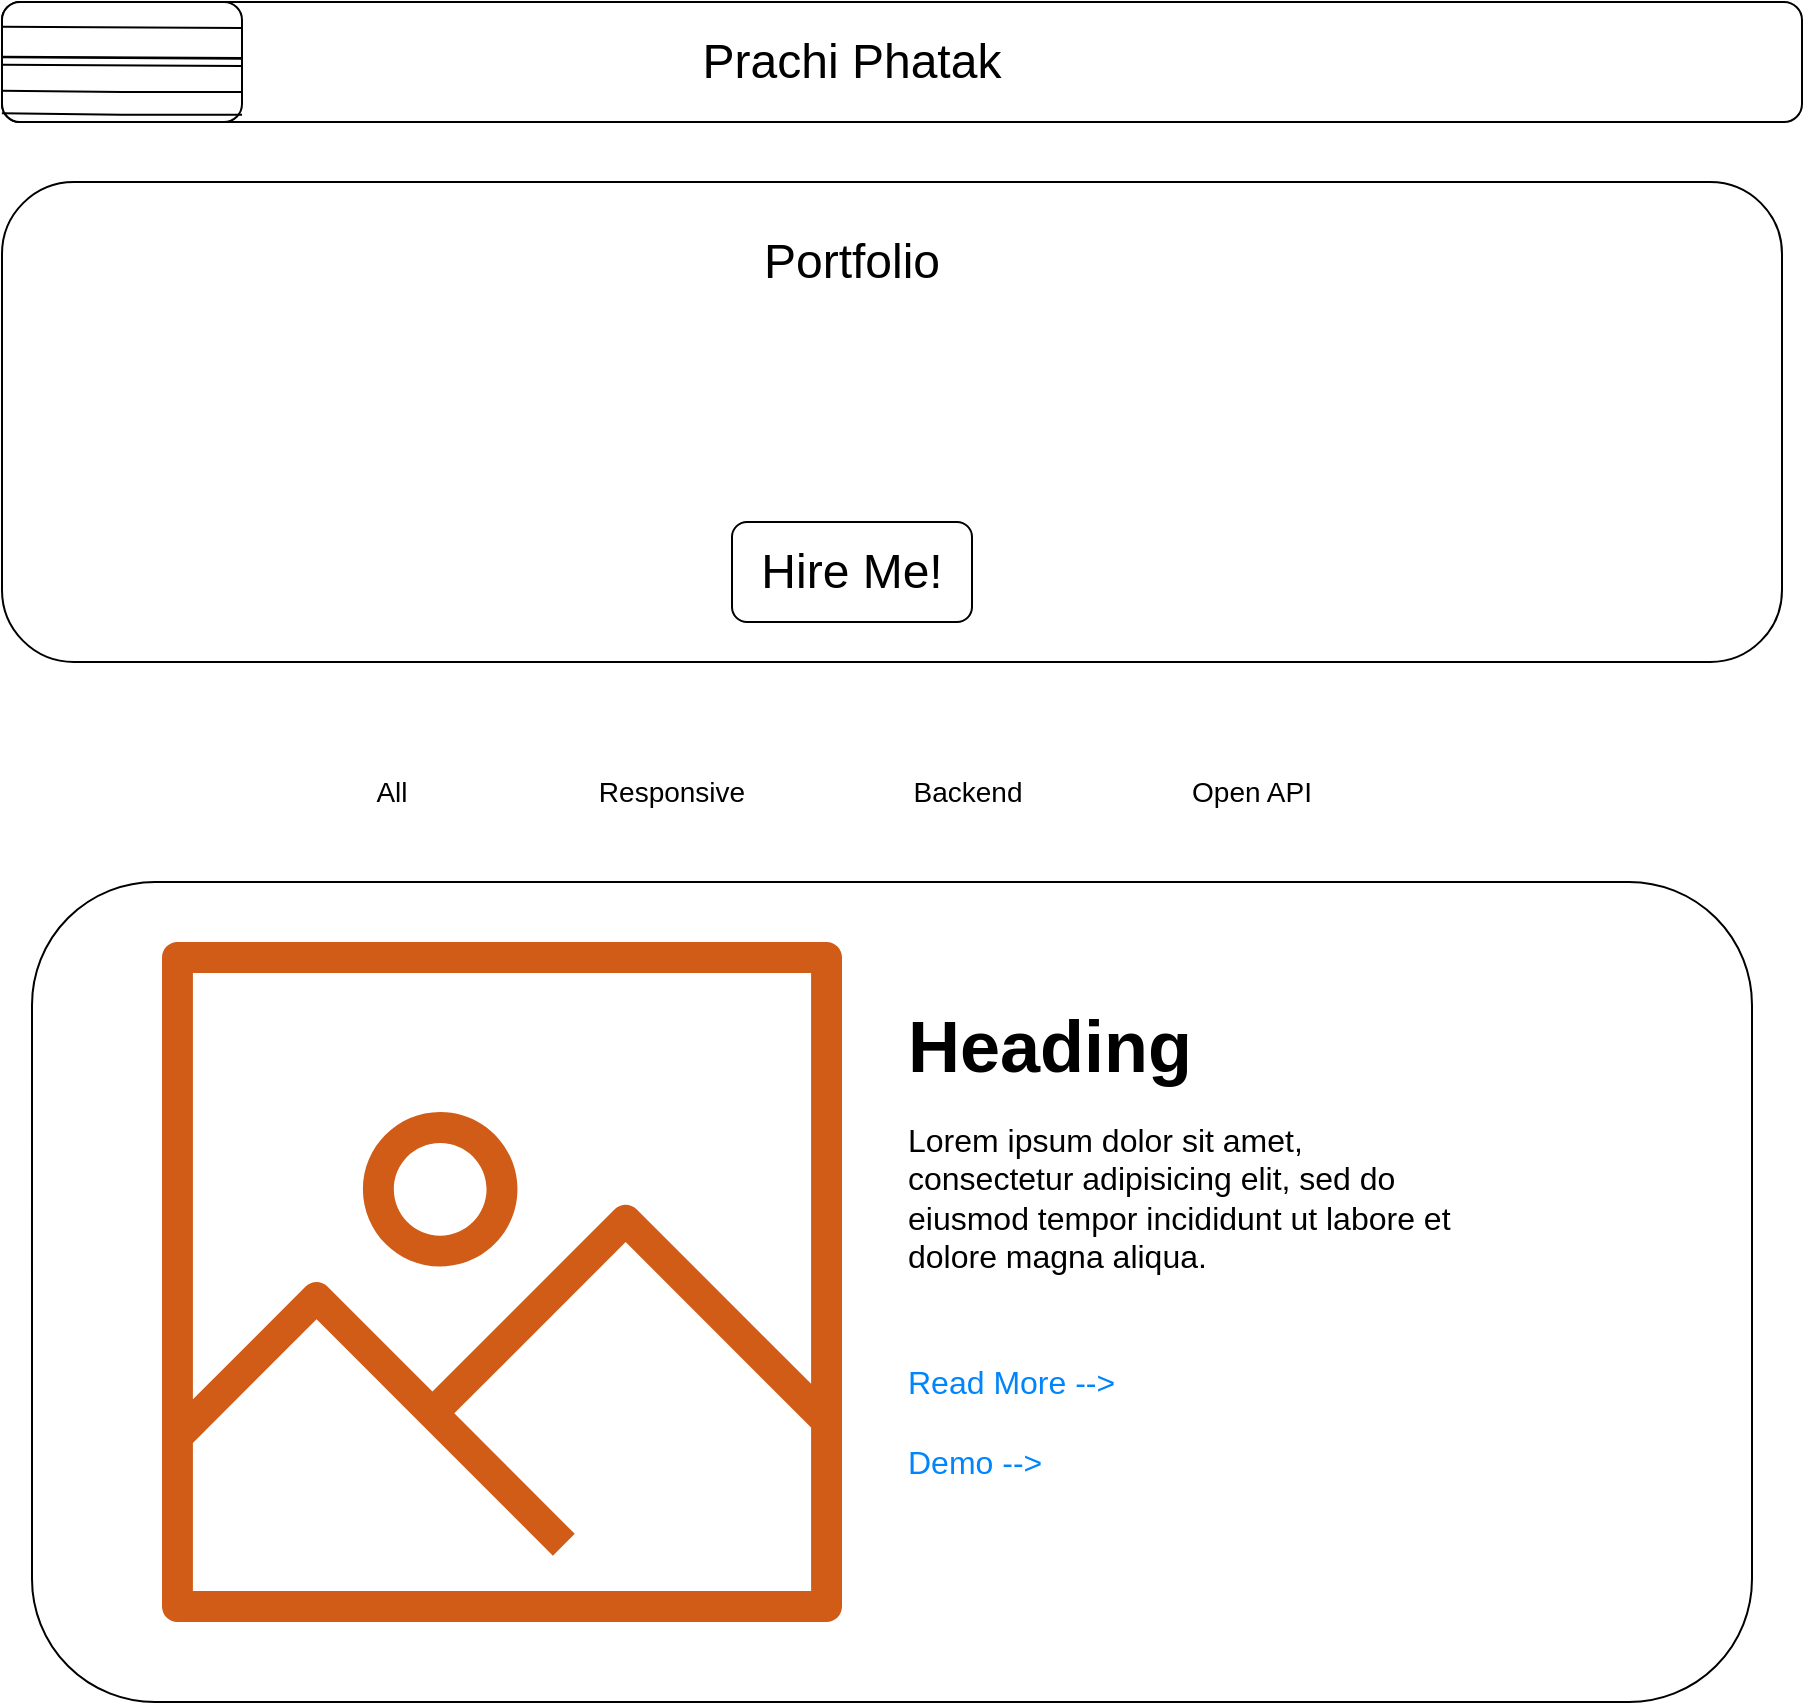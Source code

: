 <mxfile version="14.8.0" type="github">
  <diagram id="2yjvQDpTnPMSPkw4Ze5V" name="Page-1">
    <mxGraphModel dx="1373" dy="1059" grid="1" gridSize="10" guides="1" tooltips="1" connect="1" arrows="1" fold="1" page="1" pageScale="1" pageWidth="936" pageHeight="893" math="0" shadow="0">
      <root>
        <mxCell id="0" />
        <mxCell id="1" parent="0" />
        <mxCell id="nEPoYZ3ES7ItR_FWfAQS-1" value="" style="rounded=1;whiteSpace=wrap;html=1;" vertex="1" parent="1">
          <mxGeometry x="20" y="20" width="900" height="60" as="geometry" />
        </mxCell>
        <mxCell id="nEPoYZ3ES7ItR_FWfAQS-2" value="&lt;font style=&quot;font-size: 24px&quot;&gt;Prachi Phatak&lt;/font&gt;" style="text;html=1;strokeColor=none;fillColor=none;align=center;verticalAlign=middle;whiteSpace=wrap;rounded=0;" vertex="1" parent="1">
          <mxGeometry x="275" y="25" width="340" height="50" as="geometry" />
        </mxCell>
        <mxCell id="nEPoYZ3ES7ItR_FWfAQS-3" value="" style="rounded=1;whiteSpace=wrap;html=1;" vertex="1" parent="1">
          <mxGeometry x="20" y="20" width="120" height="60" as="geometry" />
        </mxCell>
        <mxCell id="nEPoYZ3ES7ItR_FWfAQS-5" value="" style="shape=link;html=1;entryX=1;entryY=0.5;entryDx=0;entryDy=0;" edge="1" parent="1" target="nEPoYZ3ES7ItR_FWfAQS-3">
          <mxGeometry width="100" relative="1" as="geometry">
            <mxPoint x="20" y="49.33" as="sourcePoint" />
            <mxPoint x="120" y="49.33" as="targetPoint" />
          </mxGeometry>
        </mxCell>
        <mxCell id="nEPoYZ3ES7ItR_FWfAQS-6" value="" style="shape=link;html=1;entryX=1;entryY=0.5;entryDx=0;entryDy=0;width=11.333;" edge="1" parent="1">
          <mxGeometry width="100" relative="1" as="geometry">
            <mxPoint x="20" y="70.0" as="sourcePoint" />
            <mxPoint x="140" y="70.67" as="targetPoint" />
            <Array as="points">
              <mxPoint x="80" y="70.67" />
            </Array>
          </mxGeometry>
        </mxCell>
        <mxCell id="nEPoYZ3ES7ItR_FWfAQS-7" value="" style="shape=link;html=1;entryX=1;entryY=0.5;entryDx=0;entryDy=0;width=15.333;" edge="1" parent="1">
          <mxGeometry width="100" relative="1" as="geometry">
            <mxPoint x="20" y="40.0" as="sourcePoint" />
            <mxPoint x="140" y="40.67" as="targetPoint" />
          </mxGeometry>
        </mxCell>
        <mxCell id="nEPoYZ3ES7ItR_FWfAQS-8" value="" style="rounded=1;whiteSpace=wrap;html=1;" vertex="1" parent="1">
          <mxGeometry x="20" y="110" width="890" height="240" as="geometry" />
        </mxCell>
        <mxCell id="nEPoYZ3ES7ItR_FWfAQS-9" value="&lt;font style=&quot;font-size: 24px&quot;&gt;Portfolio&lt;/font&gt;" style="text;html=1;strokeColor=none;fillColor=none;align=center;verticalAlign=middle;whiteSpace=wrap;rounded=0;" vertex="1" parent="1">
          <mxGeometry x="370" y="120" width="150" height="60" as="geometry" />
        </mxCell>
        <mxCell id="nEPoYZ3ES7ItR_FWfAQS-10" value="&lt;font style=&quot;font-size: 24px&quot;&gt;Hire Me!&lt;/font&gt;" style="rounded=1;whiteSpace=wrap;html=1;" vertex="1" parent="1">
          <mxGeometry x="385" y="280" width="120" height="50" as="geometry" />
        </mxCell>
        <mxCell id="nEPoYZ3ES7ItR_FWfAQS-11" value="" style="rounded=1;whiteSpace=wrap;html=1;" vertex="1" parent="1">
          <mxGeometry x="35" y="460" width="860" height="410" as="geometry" />
        </mxCell>
        <mxCell id="nEPoYZ3ES7ItR_FWfAQS-12" value="&lt;font style=&quot;font-size: 14px&quot;&gt;All&lt;/font&gt;" style="text;html=1;strokeColor=none;fillColor=none;align=center;verticalAlign=middle;whiteSpace=wrap;rounded=0;" vertex="1" parent="1">
          <mxGeometry x="190" y="400" width="50" height="30" as="geometry" />
        </mxCell>
        <mxCell id="nEPoYZ3ES7ItR_FWfAQS-13" value="&lt;font style=&quot;font-size: 14px&quot;&gt;Responsive&lt;/font&gt;" style="text;html=1;strokeColor=none;fillColor=none;align=center;verticalAlign=middle;whiteSpace=wrap;rounded=0;" vertex="1" parent="1">
          <mxGeometry x="330" y="400" width="50" height="30" as="geometry" />
        </mxCell>
        <mxCell id="nEPoYZ3ES7ItR_FWfAQS-14" value="&lt;font style=&quot;font-size: 14px&quot;&gt;Backend&lt;/font&gt;" style="text;html=1;strokeColor=none;fillColor=none;align=center;verticalAlign=middle;whiteSpace=wrap;rounded=0;" vertex="1" parent="1">
          <mxGeometry x="478" y="400" width="50" height="30" as="geometry" />
        </mxCell>
        <mxCell id="nEPoYZ3ES7ItR_FWfAQS-15" value="&lt;font style=&quot;font-size: 14px&quot;&gt;Open API&lt;/font&gt;" style="text;html=1;strokeColor=none;fillColor=none;align=center;verticalAlign=middle;whiteSpace=wrap;rounded=0;" vertex="1" parent="1">
          <mxGeometry x="610" y="400" width="70" height="30" as="geometry" />
        </mxCell>
        <mxCell id="nEPoYZ3ES7ItR_FWfAQS-16" value="&lt;h1&gt;&lt;br&gt;&lt;/h1&gt;&lt;h1&gt;&lt;font style=&quot;font-size: 36px&quot;&gt;Heading&lt;/font&gt;&lt;/h1&gt;&lt;p&gt;&lt;font size=&quot;3&quot;&gt;Lorem ipsum dolor sit amet, consectetur adipisicing elit, sed do eiusmod tempor incididunt ut labore et dolore magna aliqua.&lt;/font&gt;&lt;/p&gt;" style="text;html=1;strokeColor=none;fillColor=none;spacing=5;spacingTop=-20;whiteSpace=wrap;overflow=hidden;rounded=0;" vertex="1" parent="1">
          <mxGeometry x="468" y="470" width="282" height="360" as="geometry" />
        </mxCell>
        <mxCell id="nEPoYZ3ES7ItR_FWfAQS-17" value="" style="outlineConnect=0;fontColor=#232F3E;gradientColor=none;fillColor=#D05C17;strokeColor=none;dashed=0;verticalLabelPosition=bottom;verticalAlign=top;align=center;html=1;fontSize=12;fontStyle=0;aspect=fixed;pointerEvents=1;shape=mxgraph.aws4.container_registry_image;" vertex="1" parent="1">
          <mxGeometry x="100" y="490" width="340" height="340" as="geometry" />
        </mxCell>
        <mxCell id="nEPoYZ3ES7ItR_FWfAQS-18" value="Read More --&amp;gt;" style="html=1;shadow=0;dashed=0;shape=mxgraph.bootstrap.rrect;rSize=5;strokeColor=none;strokeWidth=1;fillColor=none;fontColor=#0085FC;whiteSpace=wrap;align=left;verticalAlign=middle;spacingLeft=0;fontStyle=0;fontSize=16;spacing=5;" vertex="1" parent="1">
          <mxGeometry x="468" y="690" width="182" height="40" as="geometry" />
        </mxCell>
        <mxCell id="nEPoYZ3ES7ItR_FWfAQS-19" value="Demo --&amp;gt;" style="html=1;shadow=0;dashed=0;shape=mxgraph.bootstrap.rrect;rSize=5;strokeColor=none;strokeWidth=1;fillColor=none;fontColor=#0085FC;whiteSpace=wrap;align=left;verticalAlign=middle;spacingLeft=0;fontStyle=0;fontSize=16;spacing=5;" vertex="1" parent="1">
          <mxGeometry x="468" y="730" width="182" height="40" as="geometry" />
        </mxCell>
      </root>
    </mxGraphModel>
  </diagram>
</mxfile>
